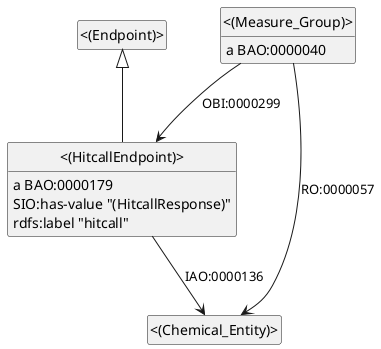 @startuml
hide empty members
hide circle
skinparam classAttributeIconSize 0
class _HitcallEndpoint_ as "<(HitcallEndpoint)>"
_HitcallEndpoint_ : {field} a BAO:0000179
class _Endpoint_ as "<(Endpoint)>"
_HitcallEndpoint_ -up-|> _Endpoint_
class _Chemical_Entity_ as "<(Chemical_Entity)>"
_HitcallEndpoint_ -down-> _Chemical_Entity_ : IAO:0000136
_HitcallEndpoint_ : {field} SIO:has-value "(HitcallResponse)"
_HitcallEndpoint_ : {field} rdfs:label "hitcall"
class _Measure_Group_ as "<(Measure_Group)>"
_Measure_Group_ : {field} a BAO:0000040
_Measure_Group_ -down-> _Chemical_Entity_ : RO:0000057
_Measure_Group_ -down-> _HitcallEndpoint_ : OBI:0000299
@enduml
